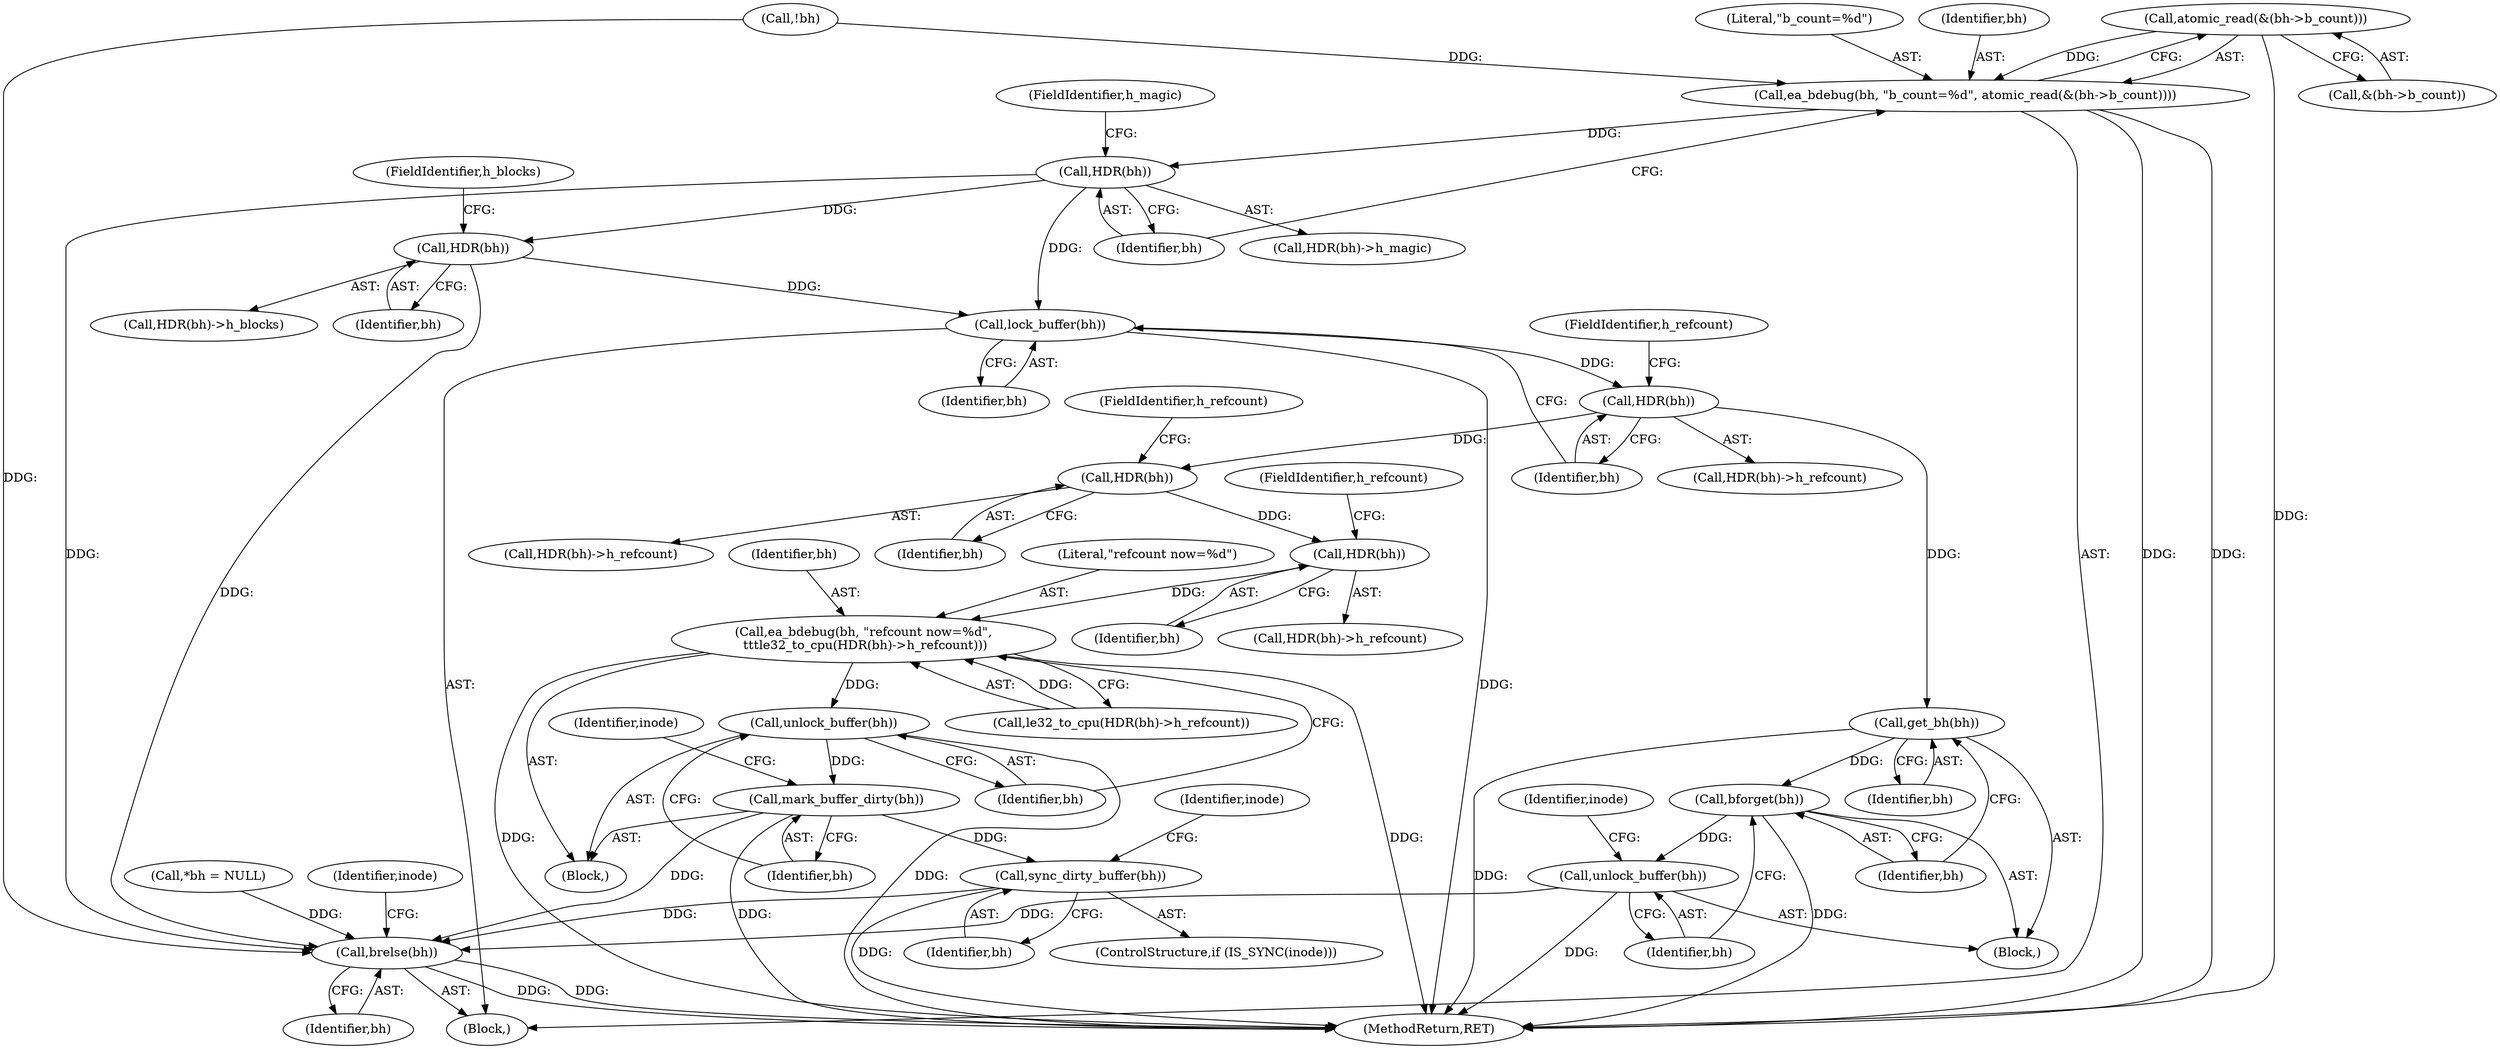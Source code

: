 digraph "0_linux_be0726d33cb8f411945884664924bed3cb8c70ee_6@API" {
"1000152" [label="(Call,atomic_read(&(bh->b_count)))"];
"1000149" [label="(Call,ea_bdebug(bh, \"b_count=%d\", atomic_read(&(bh->b_count))))"];
"1000161" [label="(Call,HDR(bh))"];
"1000168" [label="(Call,HDR(bh))"];
"1000198" [label="(Call,lock_buffer(bh))"];
"1000203" [label="(Call,HDR(bh))"];
"1000220" [label="(Call,get_bh(bh))"];
"1000222" [label="(Call,bforget(bh))"];
"1000224" [label="(Call,unlock_buffer(bh))"];
"1000267" [label="(Call,brelse(bh))"];
"1000231" [label="(Call,HDR(bh))"];
"1000245" [label="(Call,HDR(bh))"];
"1000240" [label="(Call,ea_bdebug(bh, \"refcount now=%d\",\n \t\t\tle32_to_cpu(HDR(bh)->h_refcount)))"];
"1000248" [label="(Call,unlock_buffer(bh))"];
"1000250" [label="(Call,mark_buffer_dirty(bh))"];
"1000255" [label="(Call,sync_dirty_buffer(bh))"];
"1000249" [label="(Identifier,bh)"];
"1000268" [label="(Identifier,bh)"];
"1000247" [label="(FieldIdentifier,h_refcount)"];
"1000102" [label="(Block,)"];
"1000220" [label="(Call,get_bh(bh))"];
"1000244" [label="(Call,HDR(bh)->h_refcount)"];
"1000204" [label="(Identifier,bh)"];
"1000199" [label="(Identifier,bh)"];
"1000267" [label="(Call,brelse(bh))"];
"1000170" [label="(FieldIdentifier,h_blocks)"];
"1000163" [label="(FieldIdentifier,h_magic)"];
"1000243" [label="(Call,le32_to_cpu(HDR(bh)->h_refcount))"];
"1000151" [label="(Literal,\"b_count=%d\")"];
"1000221" [label="(Identifier,bh)"];
"1000223" [label="(Identifier,bh)"];
"1000232" [label="(Identifier,bh)"];
"1000242" [label="(Literal,\"refcount now=%d\")"];
"1000167" [label="(Call,HDR(bh)->h_blocks)"];
"1000251" [label="(Identifier,bh)"];
"1000225" [label="(Identifier,bh)"];
"1000275" [label="(MethodReturn,RET)"];
"1000205" [label="(FieldIdentifier,h_refcount)"];
"1000240" [label="(Call,ea_bdebug(bh, \"refcount now=%d\",\n \t\t\tle32_to_cpu(HDR(bh)->h_refcount)))"];
"1000256" [label="(Identifier,bh)"];
"1000258" [label="(Identifier,inode)"];
"1000255" [label="(Call,sync_dirty_buffer(bh))"];
"1000230" [label="(Call,HDR(bh)->h_refcount)"];
"1000254" [label="(Identifier,inode)"];
"1000208" [label="(Block,)"];
"1000168" [label="(Call,HDR(bh))"];
"1000152" [label="(Call,atomic_read(&(bh->b_count)))"];
"1000150" [label="(Identifier,bh)"];
"1000263" [label="(Identifier,inode)"];
"1000241" [label="(Identifier,bh)"];
"1000227" [label="(Block,)"];
"1000246" [label="(Identifier,bh)"];
"1000149" [label="(Call,ea_bdebug(bh, \"b_count=%d\", atomic_read(&(bh->b_count))))"];
"1000224" [label="(Call,unlock_buffer(bh))"];
"1000198" [label="(Call,lock_buffer(bh))"];
"1000231" [label="(Call,HDR(bh))"];
"1000161" [label="(Call,HDR(bh))"];
"1000222" [label="(Call,bforget(bh))"];
"1000273" [label="(Identifier,inode)"];
"1000203" [label="(Call,HDR(bh))"];
"1000245" [label="(Call,HDR(bh))"];
"1000233" [label="(FieldIdentifier,h_refcount)"];
"1000252" [label="(ControlStructure,if (IS_SYNC(inode)))"];
"1000250" [label="(Call,mark_buffer_dirty(bh))"];
"1000202" [label="(Call,HDR(bh)->h_refcount)"];
"1000169" [label="(Identifier,bh)"];
"1000162" [label="(Identifier,bh)"];
"1000160" [label="(Call,HDR(bh)->h_magic)"];
"1000248" [label="(Call,unlock_buffer(bh))"];
"1000104" [label="(Call,*bh = NULL)"];
"1000132" [label="(Call,!bh)"];
"1000153" [label="(Call,&(bh->b_count))"];
"1000152" -> "1000149"  [label="AST: "];
"1000152" -> "1000153"  [label="CFG: "];
"1000153" -> "1000152"  [label="AST: "];
"1000149" -> "1000152"  [label="CFG: "];
"1000152" -> "1000275"  [label="DDG: "];
"1000152" -> "1000149"  [label="DDG: "];
"1000149" -> "1000102"  [label="AST: "];
"1000150" -> "1000149"  [label="AST: "];
"1000151" -> "1000149"  [label="AST: "];
"1000162" -> "1000149"  [label="CFG: "];
"1000149" -> "1000275"  [label="DDG: "];
"1000149" -> "1000275"  [label="DDG: "];
"1000132" -> "1000149"  [label="DDG: "];
"1000149" -> "1000161"  [label="DDG: "];
"1000161" -> "1000160"  [label="AST: "];
"1000161" -> "1000162"  [label="CFG: "];
"1000162" -> "1000161"  [label="AST: "];
"1000163" -> "1000161"  [label="CFG: "];
"1000161" -> "1000168"  [label="DDG: "];
"1000161" -> "1000198"  [label="DDG: "];
"1000161" -> "1000267"  [label="DDG: "];
"1000168" -> "1000167"  [label="AST: "];
"1000168" -> "1000169"  [label="CFG: "];
"1000169" -> "1000168"  [label="AST: "];
"1000170" -> "1000168"  [label="CFG: "];
"1000168" -> "1000198"  [label="DDG: "];
"1000168" -> "1000267"  [label="DDG: "];
"1000198" -> "1000102"  [label="AST: "];
"1000198" -> "1000199"  [label="CFG: "];
"1000199" -> "1000198"  [label="AST: "];
"1000204" -> "1000198"  [label="CFG: "];
"1000198" -> "1000275"  [label="DDG: "];
"1000198" -> "1000203"  [label="DDG: "];
"1000203" -> "1000202"  [label="AST: "];
"1000203" -> "1000204"  [label="CFG: "];
"1000204" -> "1000203"  [label="AST: "];
"1000205" -> "1000203"  [label="CFG: "];
"1000203" -> "1000220"  [label="DDG: "];
"1000203" -> "1000231"  [label="DDG: "];
"1000220" -> "1000208"  [label="AST: "];
"1000220" -> "1000221"  [label="CFG: "];
"1000221" -> "1000220"  [label="AST: "];
"1000223" -> "1000220"  [label="CFG: "];
"1000220" -> "1000275"  [label="DDG: "];
"1000220" -> "1000222"  [label="DDG: "];
"1000222" -> "1000208"  [label="AST: "];
"1000222" -> "1000223"  [label="CFG: "];
"1000223" -> "1000222"  [label="AST: "];
"1000225" -> "1000222"  [label="CFG: "];
"1000222" -> "1000275"  [label="DDG: "];
"1000222" -> "1000224"  [label="DDG: "];
"1000224" -> "1000208"  [label="AST: "];
"1000224" -> "1000225"  [label="CFG: "];
"1000225" -> "1000224"  [label="AST: "];
"1000263" -> "1000224"  [label="CFG: "];
"1000224" -> "1000275"  [label="DDG: "];
"1000224" -> "1000267"  [label="DDG: "];
"1000267" -> "1000102"  [label="AST: "];
"1000267" -> "1000268"  [label="CFG: "];
"1000268" -> "1000267"  [label="AST: "];
"1000273" -> "1000267"  [label="CFG: "];
"1000267" -> "1000275"  [label="DDG: "];
"1000267" -> "1000275"  [label="DDG: "];
"1000250" -> "1000267"  [label="DDG: "];
"1000104" -> "1000267"  [label="DDG: "];
"1000132" -> "1000267"  [label="DDG: "];
"1000255" -> "1000267"  [label="DDG: "];
"1000231" -> "1000230"  [label="AST: "];
"1000231" -> "1000232"  [label="CFG: "];
"1000232" -> "1000231"  [label="AST: "];
"1000233" -> "1000231"  [label="CFG: "];
"1000231" -> "1000245"  [label="DDG: "];
"1000245" -> "1000244"  [label="AST: "];
"1000245" -> "1000246"  [label="CFG: "];
"1000246" -> "1000245"  [label="AST: "];
"1000247" -> "1000245"  [label="CFG: "];
"1000245" -> "1000240"  [label="DDG: "];
"1000240" -> "1000227"  [label="AST: "];
"1000240" -> "1000243"  [label="CFG: "];
"1000241" -> "1000240"  [label="AST: "];
"1000242" -> "1000240"  [label="AST: "];
"1000243" -> "1000240"  [label="AST: "];
"1000249" -> "1000240"  [label="CFG: "];
"1000240" -> "1000275"  [label="DDG: "];
"1000240" -> "1000275"  [label="DDG: "];
"1000243" -> "1000240"  [label="DDG: "];
"1000240" -> "1000248"  [label="DDG: "];
"1000248" -> "1000227"  [label="AST: "];
"1000248" -> "1000249"  [label="CFG: "];
"1000249" -> "1000248"  [label="AST: "];
"1000251" -> "1000248"  [label="CFG: "];
"1000248" -> "1000275"  [label="DDG: "];
"1000248" -> "1000250"  [label="DDG: "];
"1000250" -> "1000227"  [label="AST: "];
"1000250" -> "1000251"  [label="CFG: "];
"1000251" -> "1000250"  [label="AST: "];
"1000254" -> "1000250"  [label="CFG: "];
"1000250" -> "1000275"  [label="DDG: "];
"1000250" -> "1000255"  [label="DDG: "];
"1000255" -> "1000252"  [label="AST: "];
"1000255" -> "1000256"  [label="CFG: "];
"1000256" -> "1000255"  [label="AST: "];
"1000258" -> "1000255"  [label="CFG: "];
"1000255" -> "1000275"  [label="DDG: "];
}
